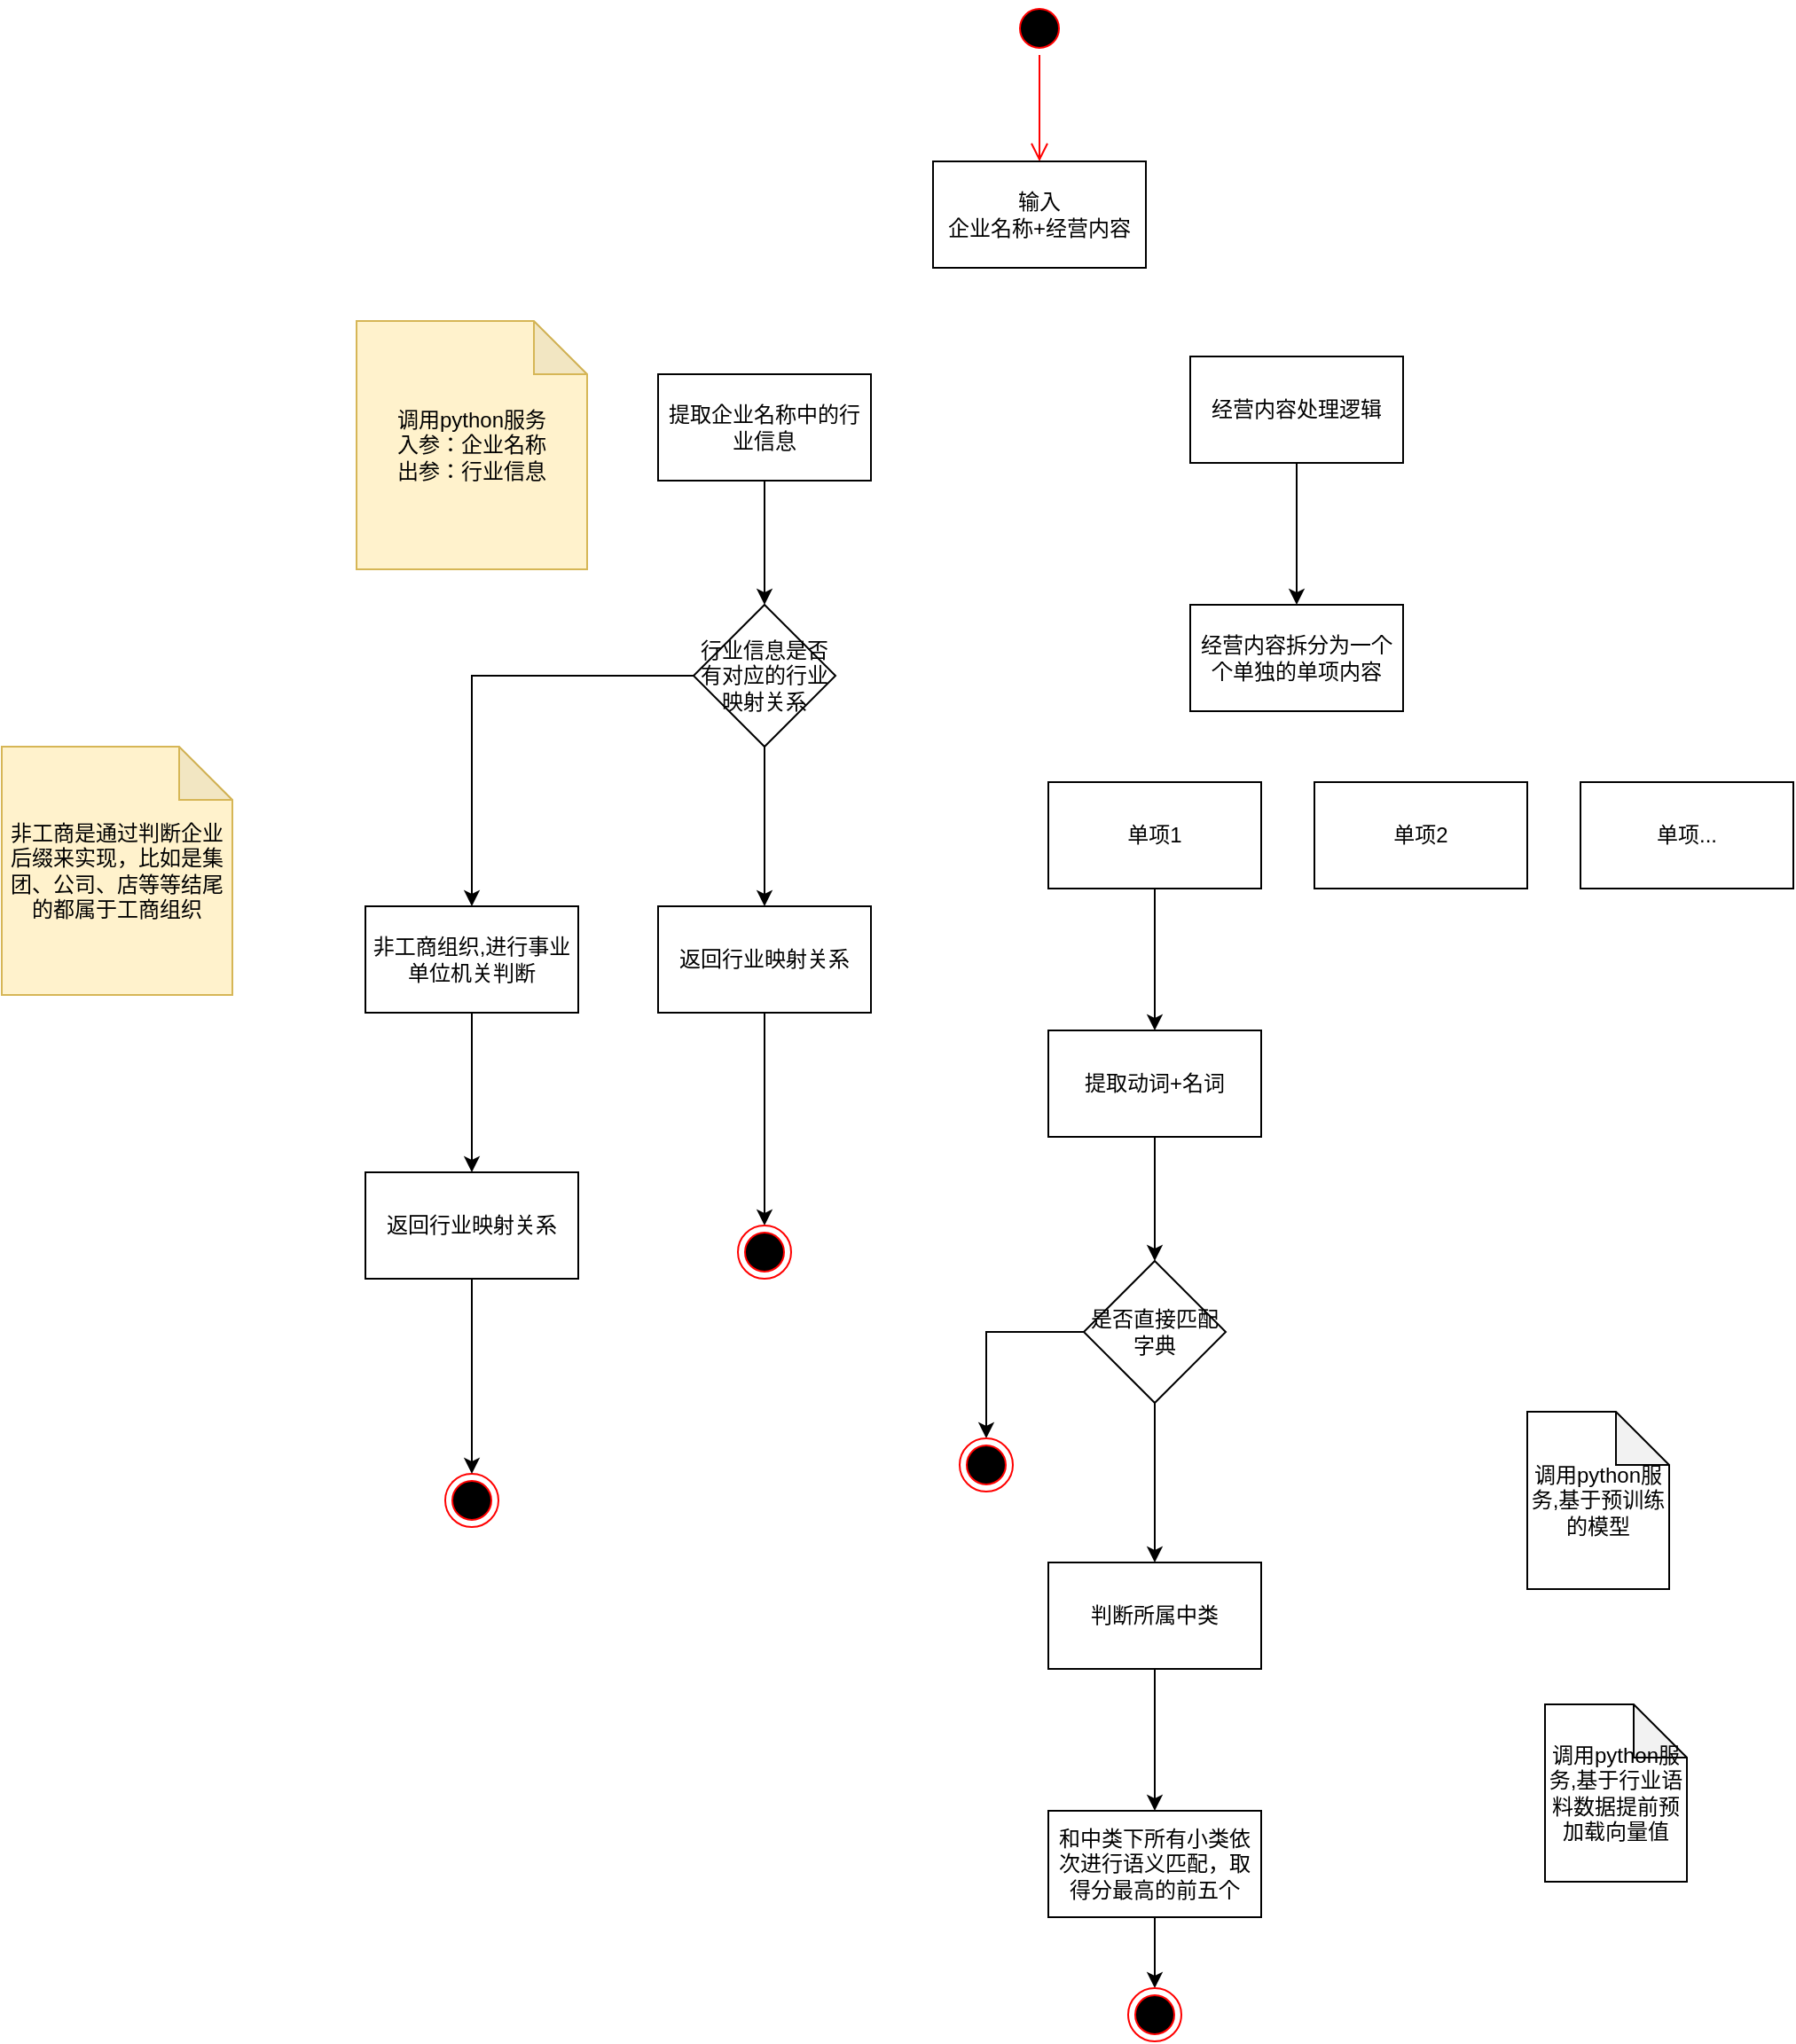 <mxfile version="24.4.4" type="github">
  <diagram name="第 1 页" id="jT26UlKxzPeDTNE08l-G">
    <mxGraphModel dx="2099" dy="808" grid="1" gridSize="10" guides="1" tooltips="1" connect="1" arrows="1" fold="1" page="1" pageScale="1" pageWidth="827" pageHeight="1169" math="0" shadow="0">
      <root>
        <mxCell id="0" />
        <mxCell id="1" parent="0" />
        <mxCell id="YIXe7dkXcQXMwNuAOFVq-1" value="" style="ellipse;html=1;shape=startState;fillColor=#000000;strokeColor=#ff0000;" vertex="1" parent="1">
          <mxGeometry x="440" y="40" width="30" height="30" as="geometry" />
        </mxCell>
        <mxCell id="YIXe7dkXcQXMwNuAOFVq-2" value="" style="edgeStyle=orthogonalEdgeStyle;html=1;verticalAlign=bottom;endArrow=open;endSize=8;strokeColor=#ff0000;rounded=0;entryX=0.5;entryY=0;entryDx=0;entryDy=0;" edge="1" source="YIXe7dkXcQXMwNuAOFVq-1" parent="1" target="YIXe7dkXcQXMwNuAOFVq-4">
          <mxGeometry relative="1" as="geometry">
            <mxPoint x="455" y="130" as="targetPoint" />
          </mxGeometry>
        </mxCell>
        <mxCell id="YIXe7dkXcQXMwNuAOFVq-4" value="输入&lt;div&gt;企业名称+经营内容&lt;/div&gt;" style="rounded=0;whiteSpace=wrap;html=1;" vertex="1" parent="1">
          <mxGeometry x="395" y="130" width="120" height="60" as="geometry" />
        </mxCell>
        <mxCell id="YIXe7dkXcQXMwNuAOFVq-15" value="" style="edgeStyle=orthogonalEdgeStyle;rounded=0;orthogonalLoop=1;jettySize=auto;html=1;" edge="1" parent="1" source="YIXe7dkXcQXMwNuAOFVq-5" target="YIXe7dkXcQXMwNuAOFVq-14">
          <mxGeometry relative="1" as="geometry" />
        </mxCell>
        <mxCell id="YIXe7dkXcQXMwNuAOFVq-5" value="提取企业名称中的行业信息" style="rounded=0;whiteSpace=wrap;html=1;" vertex="1" parent="1">
          <mxGeometry x="240" y="250" width="120" height="60" as="geometry" />
        </mxCell>
        <mxCell id="YIXe7dkXcQXMwNuAOFVq-33" value="" style="edgeStyle=orthogonalEdgeStyle;rounded=0;orthogonalLoop=1;jettySize=auto;html=1;" edge="1" parent="1" source="YIXe7dkXcQXMwNuAOFVq-6" target="YIXe7dkXcQXMwNuAOFVq-32">
          <mxGeometry relative="1" as="geometry" />
        </mxCell>
        <mxCell id="YIXe7dkXcQXMwNuAOFVq-6" value="经营内容处理逻辑" style="rounded=0;whiteSpace=wrap;html=1;" vertex="1" parent="1">
          <mxGeometry x="540" y="240" width="120" height="60" as="geometry" />
        </mxCell>
        <mxCell id="YIXe7dkXcQXMwNuAOFVq-9" value="调用python服务&lt;div&gt;入参：企业名称&lt;/div&gt;&lt;div&gt;出参：行业信息&lt;/div&gt;" style="shape=note;whiteSpace=wrap;html=1;backgroundOutline=1;darkOpacity=0.05;fillColor=#fff2cc;strokeColor=#d6b656;" vertex="1" parent="1">
          <mxGeometry x="70" y="220" width="130" height="140" as="geometry" />
        </mxCell>
        <mxCell id="YIXe7dkXcQXMwNuAOFVq-17" value="" style="edgeStyle=orthogonalEdgeStyle;rounded=0;orthogonalLoop=1;jettySize=auto;html=1;" edge="1" parent="1" source="YIXe7dkXcQXMwNuAOFVq-14" target="YIXe7dkXcQXMwNuAOFVq-16">
          <mxGeometry relative="1" as="geometry" />
        </mxCell>
        <mxCell id="YIXe7dkXcQXMwNuAOFVq-19" value="" style="edgeStyle=orthogonalEdgeStyle;rounded=0;orthogonalLoop=1;jettySize=auto;html=1;" edge="1" parent="1" source="YIXe7dkXcQXMwNuAOFVq-14" target="YIXe7dkXcQXMwNuAOFVq-18">
          <mxGeometry relative="1" as="geometry" />
        </mxCell>
        <mxCell id="YIXe7dkXcQXMwNuAOFVq-14" value="行业信息是否有对应的行业映射关系" style="rhombus;whiteSpace=wrap;html=1;rounded=0;" vertex="1" parent="1">
          <mxGeometry x="260" y="380" width="80" height="80" as="geometry" />
        </mxCell>
        <mxCell id="YIXe7dkXcQXMwNuAOFVq-31" style="edgeStyle=orthogonalEdgeStyle;rounded=0;orthogonalLoop=1;jettySize=auto;html=1;exitX=0.5;exitY=1;exitDx=0;exitDy=0;entryX=0.5;entryY=0;entryDx=0;entryDy=0;" edge="1" parent="1" source="YIXe7dkXcQXMwNuAOFVq-16" target="YIXe7dkXcQXMwNuAOFVq-30">
          <mxGeometry relative="1" as="geometry" />
        </mxCell>
        <mxCell id="YIXe7dkXcQXMwNuAOFVq-16" value="返回行业映射关系" style="whiteSpace=wrap;html=1;rounded=0;" vertex="1" parent="1">
          <mxGeometry x="240" y="550" width="120" height="60" as="geometry" />
        </mxCell>
        <mxCell id="YIXe7dkXcQXMwNuAOFVq-25" value="" style="edgeStyle=orthogonalEdgeStyle;rounded=0;orthogonalLoop=1;jettySize=auto;html=1;" edge="1" parent="1" source="YIXe7dkXcQXMwNuAOFVq-18" target="YIXe7dkXcQXMwNuAOFVq-24">
          <mxGeometry relative="1" as="geometry" />
        </mxCell>
        <mxCell id="YIXe7dkXcQXMwNuAOFVq-18" value="非工商组织,进行事业单位机关判断" style="whiteSpace=wrap;html=1;rounded=0;" vertex="1" parent="1">
          <mxGeometry x="75" y="550" width="120" height="60" as="geometry" />
        </mxCell>
        <mxCell id="YIXe7dkXcQXMwNuAOFVq-23" value="" style="ellipse;html=1;shape=endState;fillColor=#000000;strokeColor=#ff0000;" vertex="1" parent="1">
          <mxGeometry x="120" y="870" width="30" height="30" as="geometry" />
        </mxCell>
        <mxCell id="YIXe7dkXcQXMwNuAOFVq-27" value="" style="edgeStyle=orthogonalEdgeStyle;rounded=0;orthogonalLoop=1;jettySize=auto;html=1;" edge="1" parent="1" source="YIXe7dkXcQXMwNuAOFVq-24" target="YIXe7dkXcQXMwNuAOFVq-23">
          <mxGeometry relative="1" as="geometry" />
        </mxCell>
        <mxCell id="YIXe7dkXcQXMwNuAOFVq-24" value="返回行业映射关系" style="whiteSpace=wrap;html=1;rounded=0;" vertex="1" parent="1">
          <mxGeometry x="75" y="700" width="120" height="60" as="geometry" />
        </mxCell>
        <mxCell id="YIXe7dkXcQXMwNuAOFVq-26" value="非工商是通过判断企业后缀来实现，比如是集团、公司、店等等结尾的都属于工商组织" style="shape=note;whiteSpace=wrap;html=1;backgroundOutline=1;darkOpacity=0.05;fillColor=#fff2cc;strokeColor=#d6b656;" vertex="1" parent="1">
          <mxGeometry x="-130" y="460" width="130" height="140" as="geometry" />
        </mxCell>
        <mxCell id="YIXe7dkXcQXMwNuAOFVq-30" value="" style="ellipse;html=1;shape=endState;fillColor=#000000;strokeColor=#ff0000;" vertex="1" parent="1">
          <mxGeometry x="285" y="730" width="30" height="30" as="geometry" />
        </mxCell>
        <mxCell id="YIXe7dkXcQXMwNuAOFVq-32" value="经营内容拆分为一个个单独的单项内容" style="rounded=0;whiteSpace=wrap;html=1;" vertex="1" parent="1">
          <mxGeometry x="540" y="380" width="120" height="60" as="geometry" />
        </mxCell>
        <mxCell id="YIXe7dkXcQXMwNuAOFVq-38" value="" style="edgeStyle=orthogonalEdgeStyle;rounded=0;orthogonalLoop=1;jettySize=auto;html=1;" edge="1" parent="1" source="YIXe7dkXcQXMwNuAOFVq-34" target="YIXe7dkXcQXMwNuAOFVq-37">
          <mxGeometry relative="1" as="geometry" />
        </mxCell>
        <mxCell id="YIXe7dkXcQXMwNuAOFVq-34" value="单项1" style="rounded=0;whiteSpace=wrap;html=1;" vertex="1" parent="1">
          <mxGeometry x="460" y="480" width="120" height="60" as="geometry" />
        </mxCell>
        <mxCell id="YIXe7dkXcQXMwNuAOFVq-35" value="单项2" style="rounded=0;whiteSpace=wrap;html=1;" vertex="1" parent="1">
          <mxGeometry x="610" y="480" width="120" height="60" as="geometry" />
        </mxCell>
        <mxCell id="YIXe7dkXcQXMwNuAOFVq-36" value="单项..." style="rounded=0;whiteSpace=wrap;html=1;" vertex="1" parent="1">
          <mxGeometry x="760" y="480" width="120" height="60" as="geometry" />
        </mxCell>
        <mxCell id="YIXe7dkXcQXMwNuAOFVq-42" value="" style="edgeStyle=orthogonalEdgeStyle;rounded=0;orthogonalLoop=1;jettySize=auto;html=1;" edge="1" parent="1" source="YIXe7dkXcQXMwNuAOFVq-37" target="YIXe7dkXcQXMwNuAOFVq-41">
          <mxGeometry relative="1" as="geometry" />
        </mxCell>
        <mxCell id="YIXe7dkXcQXMwNuAOFVq-37" value="提取动词+名词" style="rounded=0;whiteSpace=wrap;html=1;" vertex="1" parent="1">
          <mxGeometry x="460" y="620" width="120" height="60" as="geometry" />
        </mxCell>
        <mxCell id="YIXe7dkXcQXMwNuAOFVq-44" value="" style="edgeStyle=orthogonalEdgeStyle;rounded=0;orthogonalLoop=1;jettySize=auto;html=1;" edge="1" parent="1" source="YIXe7dkXcQXMwNuAOFVq-41" target="YIXe7dkXcQXMwNuAOFVq-43">
          <mxGeometry relative="1" as="geometry" />
        </mxCell>
        <mxCell id="YIXe7dkXcQXMwNuAOFVq-48" value="" style="edgeStyle=orthogonalEdgeStyle;rounded=0;orthogonalLoop=1;jettySize=auto;html=1;" edge="1" parent="1" source="YIXe7dkXcQXMwNuAOFVq-41" target="YIXe7dkXcQXMwNuAOFVq-47">
          <mxGeometry relative="1" as="geometry" />
        </mxCell>
        <mxCell id="YIXe7dkXcQXMwNuAOFVq-41" value="是否直接匹配字典" style="rhombus;whiteSpace=wrap;html=1;rounded=0;" vertex="1" parent="1">
          <mxGeometry x="480" y="750" width="80" height="80" as="geometry" />
        </mxCell>
        <mxCell id="YIXe7dkXcQXMwNuAOFVq-43" value="" style="ellipse;html=1;shape=endState;fillColor=#000000;strokeColor=#ff0000;" vertex="1" parent="1">
          <mxGeometry x="410" y="850" width="30" height="30" as="geometry" />
        </mxCell>
        <mxCell id="YIXe7dkXcQXMwNuAOFVq-51" value="" style="edgeStyle=orthogonalEdgeStyle;rounded=0;orthogonalLoop=1;jettySize=auto;html=1;" edge="1" parent="1" source="YIXe7dkXcQXMwNuAOFVq-47" target="YIXe7dkXcQXMwNuAOFVq-50">
          <mxGeometry relative="1" as="geometry" />
        </mxCell>
        <mxCell id="YIXe7dkXcQXMwNuAOFVq-47" value="判断所属中类" style="whiteSpace=wrap;html=1;rounded=0;" vertex="1" parent="1">
          <mxGeometry x="460" y="920" width="120" height="60" as="geometry" />
        </mxCell>
        <mxCell id="YIXe7dkXcQXMwNuAOFVq-53" value="" style="edgeStyle=orthogonalEdgeStyle;rounded=0;orthogonalLoop=1;jettySize=auto;html=1;" edge="1" parent="1" source="YIXe7dkXcQXMwNuAOFVq-50" target="YIXe7dkXcQXMwNuAOFVq-52">
          <mxGeometry relative="1" as="geometry" />
        </mxCell>
        <mxCell id="YIXe7dkXcQXMwNuAOFVq-50" value="和中类下所有小类依次进行语义匹配，取得分最高的前五个" style="whiteSpace=wrap;html=1;rounded=0;" vertex="1" parent="1">
          <mxGeometry x="460" y="1060" width="120" height="60" as="geometry" />
        </mxCell>
        <mxCell id="YIXe7dkXcQXMwNuAOFVq-52" value="" style="ellipse;html=1;shape=endState;fillColor=#000000;strokeColor=#ff0000;" vertex="1" parent="1">
          <mxGeometry x="505" y="1160" width="30" height="30" as="geometry" />
        </mxCell>
        <mxCell id="YIXe7dkXcQXMwNuAOFVq-54" value="调用python服务,基于行业语料数据提前预加载向量值" style="shape=note;whiteSpace=wrap;html=1;backgroundOutline=1;darkOpacity=0.05;" vertex="1" parent="1">
          <mxGeometry x="740" y="1000" width="80" height="100" as="geometry" />
        </mxCell>
        <mxCell id="YIXe7dkXcQXMwNuAOFVq-55" value="调用python服务,基于预训练的模型" style="shape=note;whiteSpace=wrap;html=1;backgroundOutline=1;darkOpacity=0.05;" vertex="1" parent="1">
          <mxGeometry x="730" y="835" width="80" height="100" as="geometry" />
        </mxCell>
      </root>
    </mxGraphModel>
  </diagram>
</mxfile>
